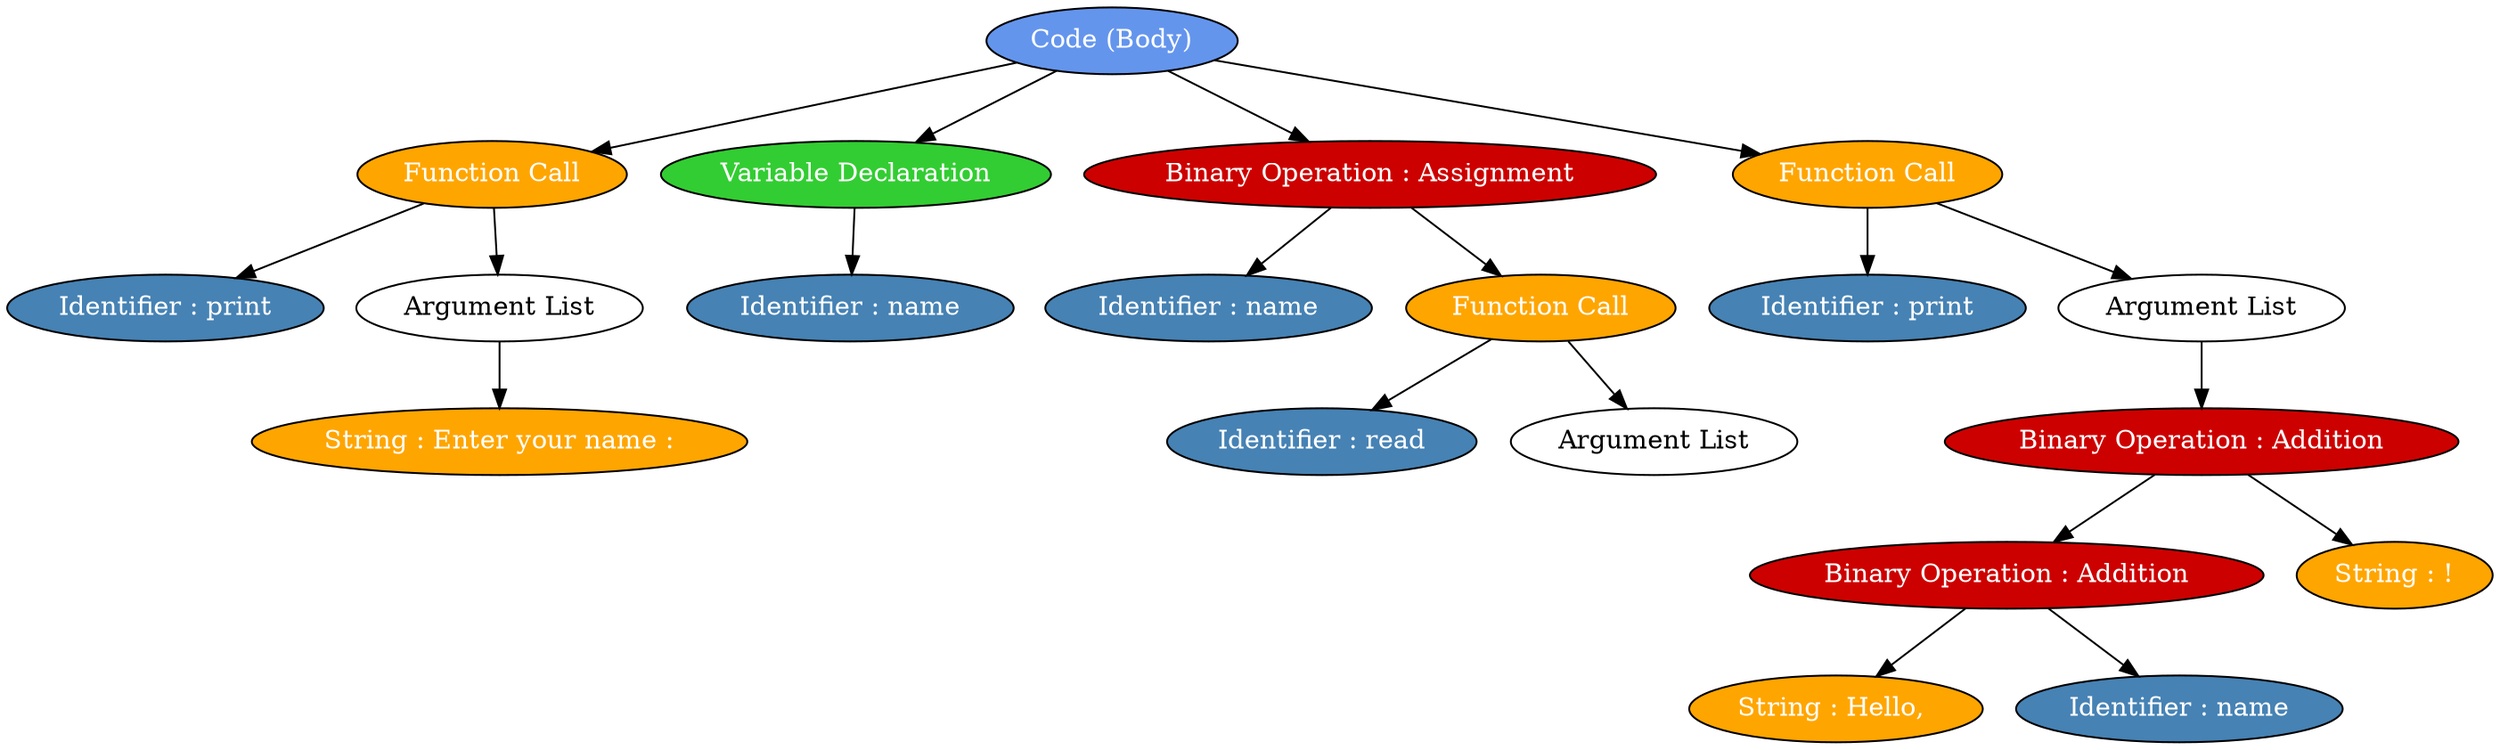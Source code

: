 digraph g {
	node0 [ label="Code (Body)" fillcolor=cornflowerblue fontcolor=white style=filled ];
	node2 [ label="Function Call" fillcolor=orange fontcolor=white style=filled ];
	node0->node2 [ ];
	node1 [ label="Identifier : print" fillcolor=steelblue fontcolor=white style=filled ];
	node2->node1 [ ];
	node3 [ label="Argument List" ];
	node2->node3 [ ];
	node4 [ label="String : Enter your name :" fillcolor=orange fontcolor=white style=filled ];
	node3->node4 [ ];
	node6 [ label="Variable Declaration" fillcolor=limegreen fontcolor=white style=filled ];
	node0->node6 [ ];
	node5 [ label="Identifier : name" fillcolor=steelblue fontcolor=white style=filled ];
	node6->node5 [ ];
	node8 [ label="Binary Operation : Assignment" fillcolor=red3 fontcolor=white style=filled ];
	node0->node8 [ ];
	node7 [ label="Identifier : name" fillcolor=steelblue fontcolor=white style=filled ];
	node8->node7 [ ];
	node10 [ label="Function Call" fillcolor=orange fontcolor=white style=filled ];
	node8->node10 [ ];
	node9 [ label="Identifier : read" fillcolor=steelblue fontcolor=white style=filled ];
	node10->node9 [ ];
	node11 [ label="Argument List" ];
	node10->node11 [ ];
	node13 [ label="Function Call" fillcolor=orange fontcolor=white style=filled ];
	node0->node13 [ ];
	node12 [ label="Identifier : print" fillcolor=steelblue fontcolor=white style=filled ];
	node13->node12 [ ];
	node14 [ label="Argument List" ];
	node13->node14 [ ];
	node18 [ label="Binary Operation : Addition" fillcolor=red3 fontcolor=white style=filled ];
	node14->node18 [ ];
	node16 [ label="Binary Operation : Addition" fillcolor=red3 fontcolor=white style=filled ];
	node18->node16 [ ];
	node15 [ label="String : Hello, " fillcolor=orange fontcolor=white style=filled ];
	node16->node15 [ ];
	node17 [ label="Identifier : name" fillcolor=steelblue fontcolor=white style=filled ];
	node16->node17 [ ];
	node19 [ label="String : !" fillcolor=orange fontcolor=white style=filled ];
	node18->node19 [ ];
}